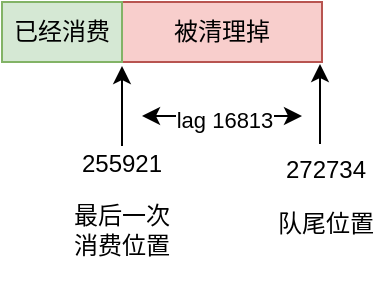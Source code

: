 <mxfile version="20.2.3" type="device"><diagram id="oTsgHjDj7m1KrnVaFcDv" name="第 1 页"><mxGraphModel dx="782" dy="549" grid="1" gridSize="10" guides="1" tooltips="1" connect="1" arrows="1" fold="1" page="1" pageScale="1" pageWidth="827" pageHeight="1169" math="0" shadow="0"><root><mxCell id="0"/><mxCell id="1" parent="0"/><mxCell id="0i3WM1BdtCbPkIsP9AQO-1" value="被清理掉" style="rounded=0;whiteSpace=wrap;html=1;fillColor=#f8cecc;strokeColor=#b85450;" vertex="1" parent="1"><mxGeometry x="180" y="150" width="100" height="30" as="geometry"/></mxCell><mxCell id="0i3WM1BdtCbPkIsP9AQO-2" value="" style="endArrow=classic;html=1;rounded=0;" edge="1" parent="1"><mxGeometry width="50" height="50" relative="1" as="geometry"><mxPoint x="180" y="222" as="sourcePoint"/><mxPoint x="180" y="182" as="targetPoint"/></mxGeometry></mxCell><mxCell id="0i3WM1BdtCbPkIsP9AQO-3" value="&lt;p&gt;255921&lt;/p&gt;&lt;p&gt;最后一次消费位置&lt;/p&gt;" style="text;html=1;strokeColor=none;fillColor=none;align=center;verticalAlign=middle;whiteSpace=wrap;rounded=0;" vertex="1" parent="1"><mxGeometry x="150" y="236" width="60" height="30" as="geometry"/></mxCell><mxCell id="0i3WM1BdtCbPkIsP9AQO-4" value="" style="endArrow=classic;html=1;rounded=0;" edge="1" parent="1"><mxGeometry width="50" height="50" relative="1" as="geometry"><mxPoint x="279" y="221" as="sourcePoint"/><mxPoint x="279" y="181" as="targetPoint"/></mxGeometry></mxCell><mxCell id="0i3WM1BdtCbPkIsP9AQO-5" value="&lt;p&gt;272734&lt;/p&gt;&lt;p&gt;队尾位置&lt;/p&gt;" style="text;html=1;strokeColor=none;fillColor=none;align=center;verticalAlign=middle;whiteSpace=wrap;rounded=0;" vertex="1" parent="1"><mxGeometry x="252" y="232" width="60" height="30" as="geometry"/></mxCell><mxCell id="0i3WM1BdtCbPkIsP9AQO-7" value="" style="endArrow=classic;html=1;rounded=0;startArrow=classic;startFill=1;endFill=1;" edge="1" parent="1"><mxGeometry width="50" height="50" relative="1" as="geometry"><mxPoint x="190" y="207" as="sourcePoint"/><mxPoint x="270" y="207" as="targetPoint"/></mxGeometry></mxCell><mxCell id="0i3WM1BdtCbPkIsP9AQO-8" value="lag 16813" style="edgeLabel;html=1;align=center;verticalAlign=middle;resizable=0;points=[];" vertex="1" connectable="0" parent="0i3WM1BdtCbPkIsP9AQO-7"><mxGeometry x="-0.5" y="-2" relative="1" as="geometry"><mxPoint x="21" as="offset"/></mxGeometry></mxCell><mxCell id="0i3WM1BdtCbPkIsP9AQO-9" value="已经消费" style="rounded=0;whiteSpace=wrap;html=1;fillColor=#d5e8d4;strokeColor=#82b366;" vertex="1" parent="1"><mxGeometry x="120" y="150" width="60" height="30" as="geometry"/></mxCell></root></mxGraphModel></diagram></mxfile>